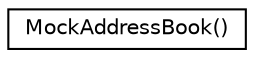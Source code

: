 digraph G
{
  edge [fontname="Helvetica",fontsize="10",labelfontname="Helvetica",labelfontsize="10"];
  node [fontname="Helvetica",fontsize="10",shape=record];
  rankdir="LR";
  Node1 [label="MockAddressBook()",height=0.2,width=0.4,color="black", fillcolor="white", style="filled",URL="$interface_mock_address_book_07_08.html"];
}
